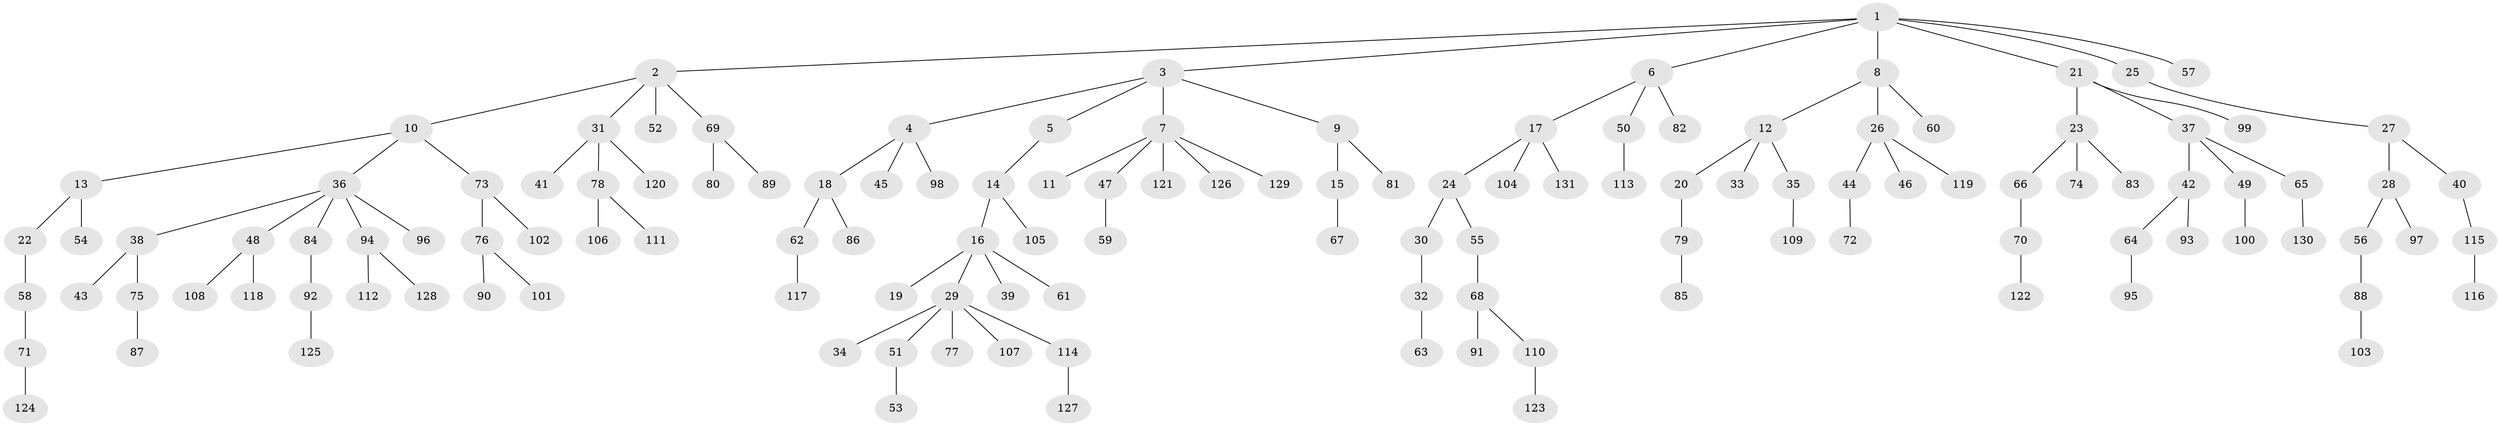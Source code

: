 // coarse degree distribution, {7: 0.02247191011235955, 4: 0.033707865168539325, 2: 0.2247191011235955, 6: 0.033707865168539325, 5: 0.02247191011235955, 8: 0.011235955056179775, 1: 0.5617977528089888, 3: 0.0898876404494382}
// Generated by graph-tools (version 1.1) at 2025/24/03/03/25 07:24:05]
// undirected, 131 vertices, 130 edges
graph export_dot {
graph [start="1"]
  node [color=gray90,style=filled];
  1;
  2;
  3;
  4;
  5;
  6;
  7;
  8;
  9;
  10;
  11;
  12;
  13;
  14;
  15;
  16;
  17;
  18;
  19;
  20;
  21;
  22;
  23;
  24;
  25;
  26;
  27;
  28;
  29;
  30;
  31;
  32;
  33;
  34;
  35;
  36;
  37;
  38;
  39;
  40;
  41;
  42;
  43;
  44;
  45;
  46;
  47;
  48;
  49;
  50;
  51;
  52;
  53;
  54;
  55;
  56;
  57;
  58;
  59;
  60;
  61;
  62;
  63;
  64;
  65;
  66;
  67;
  68;
  69;
  70;
  71;
  72;
  73;
  74;
  75;
  76;
  77;
  78;
  79;
  80;
  81;
  82;
  83;
  84;
  85;
  86;
  87;
  88;
  89;
  90;
  91;
  92;
  93;
  94;
  95;
  96;
  97;
  98;
  99;
  100;
  101;
  102;
  103;
  104;
  105;
  106;
  107;
  108;
  109;
  110;
  111;
  112;
  113;
  114;
  115;
  116;
  117;
  118;
  119;
  120;
  121;
  122;
  123;
  124;
  125;
  126;
  127;
  128;
  129;
  130;
  131;
  1 -- 2;
  1 -- 3;
  1 -- 6;
  1 -- 8;
  1 -- 21;
  1 -- 25;
  1 -- 57;
  2 -- 10;
  2 -- 31;
  2 -- 52;
  2 -- 69;
  3 -- 4;
  3 -- 5;
  3 -- 7;
  3 -- 9;
  4 -- 18;
  4 -- 45;
  4 -- 98;
  5 -- 14;
  6 -- 17;
  6 -- 50;
  6 -- 82;
  7 -- 11;
  7 -- 47;
  7 -- 121;
  7 -- 126;
  7 -- 129;
  8 -- 12;
  8 -- 26;
  8 -- 60;
  9 -- 15;
  9 -- 81;
  10 -- 13;
  10 -- 36;
  10 -- 73;
  12 -- 20;
  12 -- 33;
  12 -- 35;
  13 -- 22;
  13 -- 54;
  14 -- 16;
  14 -- 105;
  15 -- 67;
  16 -- 19;
  16 -- 29;
  16 -- 39;
  16 -- 61;
  17 -- 24;
  17 -- 104;
  17 -- 131;
  18 -- 62;
  18 -- 86;
  20 -- 79;
  21 -- 23;
  21 -- 37;
  21 -- 99;
  22 -- 58;
  23 -- 66;
  23 -- 74;
  23 -- 83;
  24 -- 30;
  24 -- 55;
  25 -- 27;
  26 -- 44;
  26 -- 46;
  26 -- 119;
  27 -- 28;
  27 -- 40;
  28 -- 56;
  28 -- 97;
  29 -- 34;
  29 -- 51;
  29 -- 77;
  29 -- 107;
  29 -- 114;
  30 -- 32;
  31 -- 41;
  31 -- 78;
  31 -- 120;
  32 -- 63;
  35 -- 109;
  36 -- 38;
  36 -- 48;
  36 -- 84;
  36 -- 94;
  36 -- 96;
  37 -- 42;
  37 -- 49;
  37 -- 65;
  38 -- 43;
  38 -- 75;
  40 -- 115;
  42 -- 64;
  42 -- 93;
  44 -- 72;
  47 -- 59;
  48 -- 108;
  48 -- 118;
  49 -- 100;
  50 -- 113;
  51 -- 53;
  55 -- 68;
  56 -- 88;
  58 -- 71;
  62 -- 117;
  64 -- 95;
  65 -- 130;
  66 -- 70;
  68 -- 91;
  68 -- 110;
  69 -- 80;
  69 -- 89;
  70 -- 122;
  71 -- 124;
  73 -- 76;
  73 -- 102;
  75 -- 87;
  76 -- 90;
  76 -- 101;
  78 -- 106;
  78 -- 111;
  79 -- 85;
  84 -- 92;
  88 -- 103;
  92 -- 125;
  94 -- 112;
  94 -- 128;
  110 -- 123;
  114 -- 127;
  115 -- 116;
}
